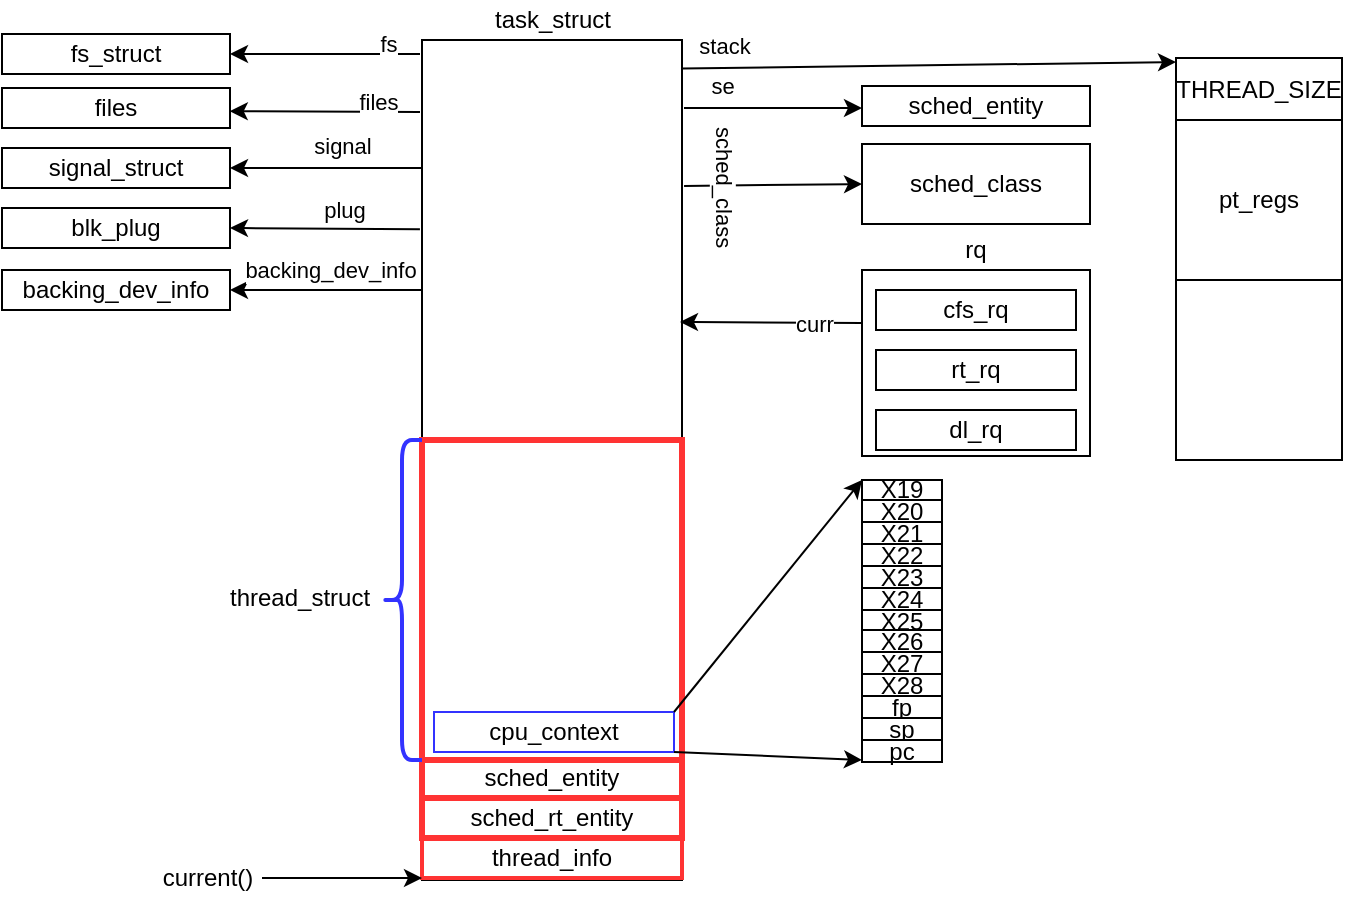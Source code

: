<mxfile version="14.6.13" type="github">
  <diagram id="gWFmLzK-8QmXKd4QmwLB" name="Page-1">
    <mxGraphModel dx="981" dy="526" grid="1" gridSize="10" guides="1" tooltips="1" connect="1" arrows="1" fold="1" page="1" pageScale="1" pageWidth="827" pageHeight="1169" math="0" shadow="0">
      <root>
        <mxCell id="0" />
        <mxCell id="1" parent="0" />
        <mxCell id="HdDR_88VHVugsW00d13A-1" value="" style="rounded=0;whiteSpace=wrap;html=1;" vertex="1" parent="1">
          <mxGeometry x="270" y="230" width="130" height="420" as="geometry" />
        </mxCell>
        <mxCell id="HdDR_88VHVugsW00d13A-2" value="thread_info" style="rounded=0;whiteSpace=wrap;html=1;strokeColor=#FF3333;strokeWidth=2;" vertex="1" parent="1">
          <mxGeometry x="270" y="629" width="130" height="20" as="geometry" />
        </mxCell>
        <mxCell id="HdDR_88VHVugsW00d13A-3" value="task_struct" style="text;html=1;strokeColor=none;fillColor=none;align=center;verticalAlign=middle;whiteSpace=wrap;rounded=0;" vertex="1" parent="1">
          <mxGeometry x="302.5" y="210" width="65" height="20" as="geometry" />
        </mxCell>
        <mxCell id="HdDR_88VHVugsW00d13A-4" value="sched_class" style="rounded=0;whiteSpace=wrap;html=1;" vertex="1" parent="1">
          <mxGeometry x="490" y="282" width="114" height="40" as="geometry" />
        </mxCell>
        <mxCell id="HdDR_88VHVugsW00d13A-5" value="" style="endArrow=classic;html=1;exitX=1.008;exitY=0.228;exitDx=0;exitDy=0;exitPerimeter=0;entryX=0;entryY=0.5;entryDx=0;entryDy=0;" edge="1" parent="1" target="HdDR_88VHVugsW00d13A-4">
          <mxGeometry width="50" height="50" relative="1" as="geometry">
            <mxPoint x="401.04" y="302.96" as="sourcePoint" />
            <mxPoint x="500" y="350" as="targetPoint" />
          </mxGeometry>
        </mxCell>
        <mxCell id="HdDR_88VHVugsW00d13A-6" value="sched_class" style="edgeLabel;html=1;align=center;verticalAlign=middle;resizable=0;points=[];rotation=90;" vertex="1" connectable="0" parent="HdDR_88VHVugsW00d13A-5">
          <mxGeometry x="-0.794" y="-1" relative="1" as="geometry">
            <mxPoint x="11" y="-1" as="offset" />
          </mxGeometry>
        </mxCell>
        <mxCell id="HdDR_88VHVugsW00d13A-7" value="sched_entity" style="rounded=0;whiteSpace=wrap;html=1;strokeColor=#FF3333;strokeWidth=3;" vertex="1" parent="1">
          <mxGeometry x="270" y="589" width="130" height="20" as="geometry" />
        </mxCell>
        <mxCell id="HdDR_88VHVugsW00d13A-8" value="sched_rt_entity" style="rounded=0;whiteSpace=wrap;html=1;strokeColor=#FF3333;strokeWidth=3;" vertex="1" parent="1">
          <mxGeometry x="270" y="609" width="130" height="20" as="geometry" />
        </mxCell>
        <mxCell id="HdDR_88VHVugsW00d13A-9" value="fs_struct" style="rounded=0;whiteSpace=wrap;html=1;" vertex="1" parent="1">
          <mxGeometry x="60" y="227" width="114" height="20" as="geometry" />
        </mxCell>
        <mxCell id="HdDR_88VHVugsW00d13A-10" value="" style="endArrow=classic;html=1;entryX=1;entryY=0.5;entryDx=0;entryDy=0;" edge="1" parent="1" target="HdDR_88VHVugsW00d13A-9">
          <mxGeometry width="50" height="50" relative="1" as="geometry">
            <mxPoint x="269" y="237" as="sourcePoint" />
            <mxPoint x="240" y="246" as="targetPoint" />
          </mxGeometry>
        </mxCell>
        <mxCell id="HdDR_88VHVugsW00d13A-11" value="fs" style="edgeLabel;html=1;align=center;verticalAlign=middle;resizable=0;points=[];" vertex="1" connectable="0" parent="HdDR_88VHVugsW00d13A-10">
          <mxGeometry x="-0.711" relative="1" as="geometry">
            <mxPoint x="-3" y="-5" as="offset" />
          </mxGeometry>
        </mxCell>
        <mxCell id="HdDR_88VHVugsW00d13A-12" value="files" style="rounded=0;whiteSpace=wrap;html=1;" vertex="1" parent="1">
          <mxGeometry x="60" y="254" width="114" height="20" as="geometry" />
        </mxCell>
        <mxCell id="HdDR_88VHVugsW00d13A-13" value="" style="endArrow=classic;html=1;entryX=0.999;entryY=0.581;entryDx=0;entryDy=0;entryPerimeter=0;" edge="1" parent="1" target="HdDR_88VHVugsW00d13A-12">
          <mxGeometry width="50" height="50" relative="1" as="geometry">
            <mxPoint x="269" y="266" as="sourcePoint" />
            <mxPoint x="230" y="274" as="targetPoint" />
          </mxGeometry>
        </mxCell>
        <mxCell id="HdDR_88VHVugsW00d13A-14" value="files" style="edgeLabel;html=1;align=center;verticalAlign=middle;resizable=0;points=[];" vertex="1" connectable="0" parent="HdDR_88VHVugsW00d13A-13">
          <mxGeometry x="-0.555" relative="1" as="geometry">
            <mxPoint y="-5" as="offset" />
          </mxGeometry>
        </mxCell>
        <mxCell id="HdDR_88VHVugsW00d13A-15" value="signal_struct" style="rounded=0;whiteSpace=wrap;html=1;" vertex="1" parent="1">
          <mxGeometry x="60" y="284" width="114" height="20" as="geometry" />
        </mxCell>
        <mxCell id="HdDR_88VHVugsW00d13A-16" value="" style="endArrow=classic;html=1;exitX=0;exitY=0.5;exitDx=0;exitDy=0;" edge="1" parent="1" target="HdDR_88VHVugsW00d13A-15">
          <mxGeometry width="50" height="50" relative="1" as="geometry">
            <mxPoint x="270" y="294.0" as="sourcePoint" />
            <mxPoint x="240" y="324" as="targetPoint" />
          </mxGeometry>
        </mxCell>
        <mxCell id="HdDR_88VHVugsW00d13A-17" value="signal" style="edgeLabel;html=1;align=center;verticalAlign=middle;resizable=0;points=[];" vertex="1" connectable="0" parent="HdDR_88VHVugsW00d13A-16">
          <mxGeometry x="-0.168" relative="1" as="geometry">
            <mxPoint y="-11" as="offset" />
          </mxGeometry>
        </mxCell>
        <mxCell id="HdDR_88VHVugsW00d13A-18" value="blk_plug" style="rounded=0;whiteSpace=wrap;html=1;" vertex="1" parent="1">
          <mxGeometry x="60" y="314" width="114" height="20" as="geometry" />
        </mxCell>
        <mxCell id="HdDR_88VHVugsW00d13A-19" value="" style="endArrow=classic;html=1;exitX=-0.008;exitY=0.624;exitDx=0;exitDy=0;exitPerimeter=0;entryX=1;entryY=0.5;entryDx=0;entryDy=0;" edge="1" parent="1" target="HdDR_88VHVugsW00d13A-18">
          <mxGeometry width="50" height="50" relative="1" as="geometry">
            <mxPoint x="268.96" y="324.68" as="sourcePoint" />
            <mxPoint x="220" y="325" as="targetPoint" />
          </mxGeometry>
        </mxCell>
        <mxCell id="HdDR_88VHVugsW00d13A-21" value="plug" style="edgeLabel;html=1;align=center;verticalAlign=middle;resizable=0;points=[];" vertex="1" connectable="0" parent="HdDR_88VHVugsW00d13A-19">
          <mxGeometry x="-0.168" relative="1" as="geometry">
            <mxPoint x="1" y="-10" as="offset" />
          </mxGeometry>
        </mxCell>
        <mxCell id="HdDR_88VHVugsW00d13A-22" value="backing_dev_info" style="rounded=0;whiteSpace=wrap;html=1;" vertex="1" parent="1">
          <mxGeometry x="60" y="345" width="114" height="20" as="geometry" />
        </mxCell>
        <mxCell id="HdDR_88VHVugsW00d13A-23" value="" style="endArrow=classic;html=1;exitX=0;exitY=0.75;exitDx=0;exitDy=0;entryX=1;entryY=0.5;entryDx=0;entryDy=0;" edge="1" parent="1" target="HdDR_88VHVugsW00d13A-22">
          <mxGeometry width="50" height="50" relative="1" as="geometry">
            <mxPoint x="270" y="355.0" as="sourcePoint" />
            <mxPoint x="250" y="395" as="targetPoint" />
          </mxGeometry>
        </mxCell>
        <mxCell id="HdDR_88VHVugsW00d13A-24" value="backing_dev_info" style="edgeLabel;html=1;align=center;verticalAlign=middle;resizable=0;points=[];" vertex="1" connectable="0" parent="HdDR_88VHVugsW00d13A-23">
          <mxGeometry x="-0.322" relative="1" as="geometry">
            <mxPoint x="-14" y="-10" as="offset" />
          </mxGeometry>
        </mxCell>
        <mxCell id="HdDR_88VHVugsW00d13A-25" value="" style="rounded=0;whiteSpace=wrap;html=1;" vertex="1" parent="1">
          <mxGeometry x="490" y="345" width="114" height="93" as="geometry" />
        </mxCell>
        <mxCell id="HdDR_88VHVugsW00d13A-26" value="rq" style="text;html=1;strokeColor=none;fillColor=none;align=center;verticalAlign=middle;whiteSpace=wrap;rounded=0;" vertex="1" parent="1">
          <mxGeometry x="527" y="325" width="40" height="20" as="geometry" />
        </mxCell>
        <mxCell id="HdDR_88VHVugsW00d13A-27" value="cfs_rq" style="rounded=0;whiteSpace=wrap;html=1;" vertex="1" parent="1">
          <mxGeometry x="497" y="355" width="100" height="20" as="geometry" />
        </mxCell>
        <mxCell id="HdDR_88VHVugsW00d13A-28" value="rt_rq" style="rounded=0;whiteSpace=wrap;html=1;" vertex="1" parent="1">
          <mxGeometry x="497" y="385" width="100" height="20" as="geometry" />
        </mxCell>
        <mxCell id="HdDR_88VHVugsW00d13A-29" value="dl_rq" style="rounded=0;whiteSpace=wrap;html=1;" vertex="1" parent="1">
          <mxGeometry x="497" y="415" width="100" height="20" as="geometry" />
        </mxCell>
        <mxCell id="HdDR_88VHVugsW00d13A-30" value="" style="endArrow=classic;html=1;exitX=0.001;exitY=0.285;exitDx=0;exitDy=0;exitPerimeter=0;" edge="1" parent="1" source="HdDR_88VHVugsW00d13A-25">
          <mxGeometry width="50" height="50" relative="1" as="geometry">
            <mxPoint x="487" y="371" as="sourcePoint" />
            <mxPoint x="399" y="371" as="targetPoint" />
          </mxGeometry>
        </mxCell>
        <mxCell id="HdDR_88VHVugsW00d13A-31" value="curr" style="edgeLabel;html=1;align=center;verticalAlign=middle;resizable=0;points=[];" vertex="1" connectable="0" parent="HdDR_88VHVugsW00d13A-30">
          <mxGeometry x="-0.467" relative="1" as="geometry">
            <mxPoint as="offset" />
          </mxGeometry>
        </mxCell>
        <mxCell id="HdDR_88VHVugsW00d13A-32" value="sched_entity" style="rounded=0;whiteSpace=wrap;html=1;" vertex="1" parent="1">
          <mxGeometry x="490" y="253" width="114" height="20" as="geometry" />
        </mxCell>
        <mxCell id="HdDR_88VHVugsW00d13A-33" value="" style="endArrow=classic;html=1;" edge="1" parent="1">
          <mxGeometry width="50" height="50" relative="1" as="geometry">
            <mxPoint x="401" y="264" as="sourcePoint" />
            <mxPoint x="490" y="264" as="targetPoint" />
          </mxGeometry>
        </mxCell>
        <mxCell id="HdDR_88VHVugsW00d13A-36" value="se" style="edgeLabel;html=1;align=center;verticalAlign=middle;resizable=0;points=[];" vertex="1" connectable="0" parent="HdDR_88VHVugsW00d13A-33">
          <mxGeometry x="-0.724" relative="1" as="geometry">
            <mxPoint x="6" y="-11" as="offset" />
          </mxGeometry>
        </mxCell>
        <mxCell id="HdDR_88VHVugsW00d13A-37" value="THREAD_SIZE" style="rounded=0;whiteSpace=wrap;html=1;" vertex="1" parent="1">
          <mxGeometry x="647" y="239" width="83" height="31" as="geometry" />
        </mxCell>
        <mxCell id="HdDR_88VHVugsW00d13A-38" value="" style="endArrow=classic;html=1;exitX=1;exitY=0.034;exitDx=0;exitDy=0;exitPerimeter=0;" edge="1" parent="1" source="HdDR_88VHVugsW00d13A-1">
          <mxGeometry width="50" height="50" relative="1" as="geometry">
            <mxPoint x="404" y="241" as="sourcePoint" />
            <mxPoint x="647" y="241" as="targetPoint" />
          </mxGeometry>
        </mxCell>
        <mxCell id="HdDR_88VHVugsW00d13A-39" value="stack" style="edgeLabel;html=1;align=center;verticalAlign=middle;resizable=0;points=[];" vertex="1" connectable="0" parent="HdDR_88VHVugsW00d13A-38">
          <mxGeometry x="-0.86" relative="1" as="geometry">
            <mxPoint x="3" y="-11" as="offset" />
          </mxGeometry>
        </mxCell>
        <mxCell id="HdDR_88VHVugsW00d13A-40" value="" style="endArrow=classic;html=1;entryX=0;entryY=1;entryDx=0;entryDy=0;" edge="1" parent="1" target="HdDR_88VHVugsW00d13A-2">
          <mxGeometry width="50" height="50" relative="1" as="geometry">
            <mxPoint x="190" y="649" as="sourcePoint" />
            <mxPoint x="590" y="649" as="targetPoint" />
          </mxGeometry>
        </mxCell>
        <mxCell id="HdDR_88VHVugsW00d13A-41" value="current()" style="text;html=1;strokeColor=none;fillColor=none;align=center;verticalAlign=middle;whiteSpace=wrap;rounded=0;" vertex="1" parent="1">
          <mxGeometry x="143" y="639" width="40" height="20" as="geometry" />
        </mxCell>
        <mxCell id="HdDR_88VHVugsW00d13A-43" value="" style="rounded=0;whiteSpace=wrap;html=1;strokeColor=#FF3333;strokeWidth=3;" vertex="1" parent="1">
          <mxGeometry x="270" y="430" width="130" height="160" as="geometry" />
        </mxCell>
        <mxCell id="HdDR_88VHVugsW00d13A-44" value="cpu_context" style="rounded=0;whiteSpace=wrap;html=1;strokeColor=#3333FF;" vertex="1" parent="1">
          <mxGeometry x="276" y="566" width="120" height="20" as="geometry" />
        </mxCell>
        <mxCell id="HdDR_88VHVugsW00d13A-45" value="" style="shape=curlyBracket;whiteSpace=wrap;html=1;rounded=1;strokeColor=#3333FF;strokeWidth=2;" vertex="1" parent="1">
          <mxGeometry x="250" y="430" width="20" height="160" as="geometry" />
        </mxCell>
        <mxCell id="HdDR_88VHVugsW00d13A-46" value="thread_struct" style="text;whiteSpace=wrap;html=1;" vertex="1" parent="1">
          <mxGeometry x="172" y="495" width="80" height="30" as="geometry" />
        </mxCell>
        <mxCell id="HdDR_88VHVugsW00d13A-47" value="X19" style="rounded=0;whiteSpace=wrap;html=1;" vertex="1" parent="1">
          <mxGeometry x="490" y="450" width="40" height="10" as="geometry" />
        </mxCell>
        <mxCell id="HdDR_88VHVugsW00d13A-51" value="X20" style="rounded=0;whiteSpace=wrap;html=1;" vertex="1" parent="1">
          <mxGeometry x="490" y="460" width="40" height="11" as="geometry" />
        </mxCell>
        <mxCell id="HdDR_88VHVugsW00d13A-52" value="X21" style="rounded=0;whiteSpace=wrap;html=1;" vertex="1" parent="1">
          <mxGeometry x="490" y="471" width="40" height="11" as="geometry" />
        </mxCell>
        <mxCell id="HdDR_88VHVugsW00d13A-53" value="X22" style="rounded=0;whiteSpace=wrap;html=1;" vertex="1" parent="1">
          <mxGeometry x="490" y="482" width="40" height="11" as="geometry" />
        </mxCell>
        <mxCell id="HdDR_88VHVugsW00d13A-54" value="X23" style="rounded=0;whiteSpace=wrap;html=1;" vertex="1" parent="1">
          <mxGeometry x="490" y="493" width="40" height="11" as="geometry" />
        </mxCell>
        <mxCell id="HdDR_88VHVugsW00d13A-55" value="X24" style="rounded=0;whiteSpace=wrap;html=1;" vertex="1" parent="1">
          <mxGeometry x="490" y="504" width="40" height="11" as="geometry" />
        </mxCell>
        <mxCell id="HdDR_88VHVugsW00d13A-56" value="X25" style="rounded=0;whiteSpace=wrap;html=1;" vertex="1" parent="1">
          <mxGeometry x="490" y="515" width="40" height="11" as="geometry" />
        </mxCell>
        <mxCell id="HdDR_88VHVugsW00d13A-57" value="X26" style="rounded=0;whiteSpace=wrap;html=1;" vertex="1" parent="1">
          <mxGeometry x="490" y="525" width="40" height="11" as="geometry" />
        </mxCell>
        <mxCell id="HdDR_88VHVugsW00d13A-58" value="X27" style="rounded=0;whiteSpace=wrap;html=1;" vertex="1" parent="1">
          <mxGeometry x="490" y="536" width="40" height="11" as="geometry" />
        </mxCell>
        <mxCell id="HdDR_88VHVugsW00d13A-59" value="X28" style="rounded=0;whiteSpace=wrap;html=1;" vertex="1" parent="1">
          <mxGeometry x="490" y="547" width="40" height="11" as="geometry" />
        </mxCell>
        <mxCell id="HdDR_88VHVugsW00d13A-60" value="fp" style="rounded=0;whiteSpace=wrap;html=1;" vertex="1" parent="1">
          <mxGeometry x="490" y="558" width="40" height="11" as="geometry" />
        </mxCell>
        <mxCell id="HdDR_88VHVugsW00d13A-61" value="sp" style="rounded=0;whiteSpace=wrap;html=1;" vertex="1" parent="1">
          <mxGeometry x="490" y="569" width="40" height="11" as="geometry" />
        </mxCell>
        <mxCell id="HdDR_88VHVugsW00d13A-62" value="pc" style="rounded=0;whiteSpace=wrap;html=1;" vertex="1" parent="1">
          <mxGeometry x="490" y="580" width="40" height="11" as="geometry" />
        </mxCell>
        <mxCell id="HdDR_88VHVugsW00d13A-63" value="" style="endArrow=classic;html=1;exitX=1;exitY=0;exitDx=0;exitDy=0;entryX=0;entryY=0;entryDx=0;entryDy=0;" edge="1" parent="1" source="HdDR_88VHVugsW00d13A-44" target="HdDR_88VHVugsW00d13A-47">
          <mxGeometry width="50" height="50" relative="1" as="geometry">
            <mxPoint x="560" y="540" as="sourcePoint" />
            <mxPoint x="610" y="490" as="targetPoint" />
          </mxGeometry>
        </mxCell>
        <mxCell id="HdDR_88VHVugsW00d13A-64" value="" style="endArrow=classic;html=1;exitX=1;exitY=1;exitDx=0;exitDy=0;" edge="1" parent="1" source="HdDR_88VHVugsW00d13A-44">
          <mxGeometry width="50" height="50" relative="1" as="geometry">
            <mxPoint x="440" y="641" as="sourcePoint" />
            <mxPoint x="490" y="590" as="targetPoint" />
          </mxGeometry>
        </mxCell>
        <mxCell id="HdDR_88VHVugsW00d13A-65" value="" style="rounded=0;whiteSpace=wrap;html=1;" vertex="1" parent="1">
          <mxGeometry x="647" y="270" width="83" height="170" as="geometry" />
        </mxCell>
        <mxCell id="HdDR_88VHVugsW00d13A-66" value="pt_regs" style="rounded=0;whiteSpace=wrap;html=1;" vertex="1" parent="1">
          <mxGeometry x="647" y="270" width="83" height="80" as="geometry" />
        </mxCell>
      </root>
    </mxGraphModel>
  </diagram>
</mxfile>

